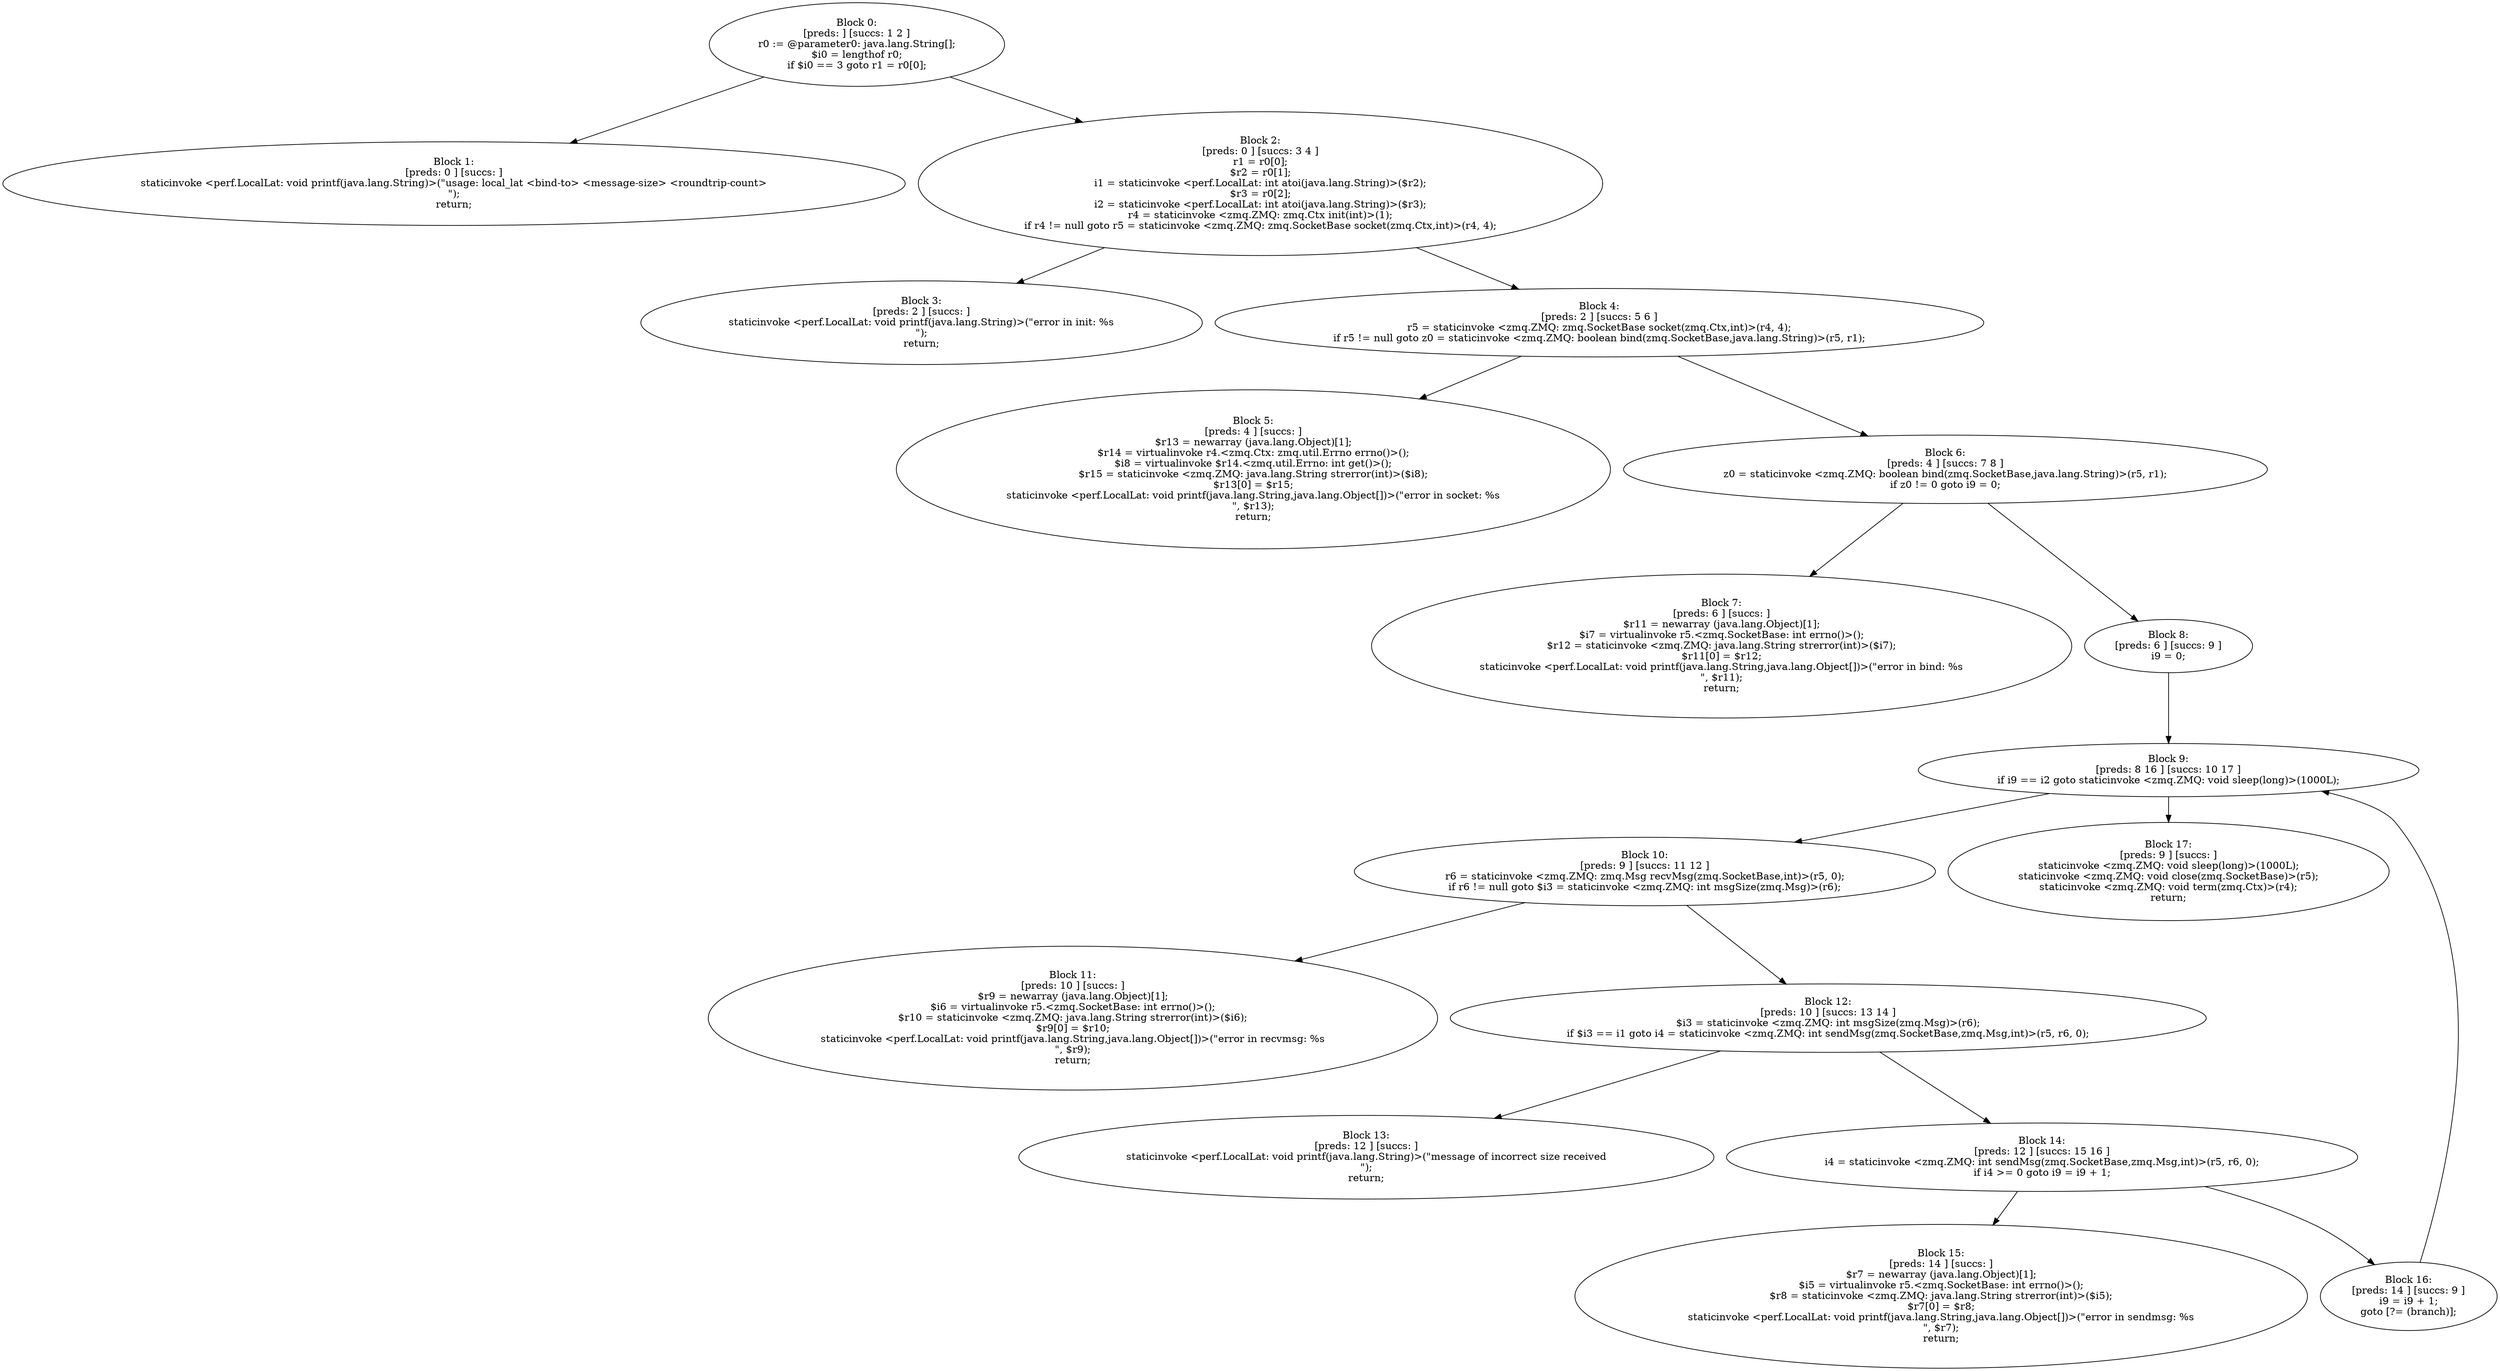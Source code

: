 digraph "unitGraph" {
    "Block 0:
[preds: ] [succs: 1 2 ]
r0 := @parameter0: java.lang.String[];
$i0 = lengthof r0;
if $i0 == 3 goto r1 = r0[0];
"
    "Block 1:
[preds: 0 ] [succs: ]
staticinvoke <perf.LocalLat: void printf(java.lang.String)>(\"usage: local_lat <bind-to> <message-size> <roundtrip-count>\n\");
return;
"
    "Block 2:
[preds: 0 ] [succs: 3 4 ]
r1 = r0[0];
$r2 = r0[1];
i1 = staticinvoke <perf.LocalLat: int atoi(java.lang.String)>($r2);
$r3 = r0[2];
i2 = staticinvoke <perf.LocalLat: int atoi(java.lang.String)>($r3);
r4 = staticinvoke <zmq.ZMQ: zmq.Ctx init(int)>(1);
if r4 != null goto r5 = staticinvoke <zmq.ZMQ: zmq.SocketBase socket(zmq.Ctx,int)>(r4, 4);
"
    "Block 3:
[preds: 2 ] [succs: ]
staticinvoke <perf.LocalLat: void printf(java.lang.String)>(\"error in init: %s\n\");
return;
"
    "Block 4:
[preds: 2 ] [succs: 5 6 ]
r5 = staticinvoke <zmq.ZMQ: zmq.SocketBase socket(zmq.Ctx,int)>(r4, 4);
if r5 != null goto z0 = staticinvoke <zmq.ZMQ: boolean bind(zmq.SocketBase,java.lang.String)>(r5, r1);
"
    "Block 5:
[preds: 4 ] [succs: ]
$r13 = newarray (java.lang.Object)[1];
$r14 = virtualinvoke r4.<zmq.Ctx: zmq.util.Errno errno()>();
$i8 = virtualinvoke $r14.<zmq.util.Errno: int get()>();
$r15 = staticinvoke <zmq.ZMQ: java.lang.String strerror(int)>($i8);
$r13[0] = $r15;
staticinvoke <perf.LocalLat: void printf(java.lang.String,java.lang.Object[])>(\"error in socket: %s\n\", $r13);
return;
"
    "Block 6:
[preds: 4 ] [succs: 7 8 ]
z0 = staticinvoke <zmq.ZMQ: boolean bind(zmq.SocketBase,java.lang.String)>(r5, r1);
if z0 != 0 goto i9 = 0;
"
    "Block 7:
[preds: 6 ] [succs: ]
$r11 = newarray (java.lang.Object)[1];
$i7 = virtualinvoke r5.<zmq.SocketBase: int errno()>();
$r12 = staticinvoke <zmq.ZMQ: java.lang.String strerror(int)>($i7);
$r11[0] = $r12;
staticinvoke <perf.LocalLat: void printf(java.lang.String,java.lang.Object[])>(\"error in bind: %s\n\", $r11);
return;
"
    "Block 8:
[preds: 6 ] [succs: 9 ]
i9 = 0;
"
    "Block 9:
[preds: 8 16 ] [succs: 10 17 ]
if i9 == i2 goto staticinvoke <zmq.ZMQ: void sleep(long)>(1000L);
"
    "Block 10:
[preds: 9 ] [succs: 11 12 ]
r6 = staticinvoke <zmq.ZMQ: zmq.Msg recvMsg(zmq.SocketBase,int)>(r5, 0);
if r6 != null goto $i3 = staticinvoke <zmq.ZMQ: int msgSize(zmq.Msg)>(r6);
"
    "Block 11:
[preds: 10 ] [succs: ]
$r9 = newarray (java.lang.Object)[1];
$i6 = virtualinvoke r5.<zmq.SocketBase: int errno()>();
$r10 = staticinvoke <zmq.ZMQ: java.lang.String strerror(int)>($i6);
$r9[0] = $r10;
staticinvoke <perf.LocalLat: void printf(java.lang.String,java.lang.Object[])>(\"error in recvmsg: %s\n\", $r9);
return;
"
    "Block 12:
[preds: 10 ] [succs: 13 14 ]
$i3 = staticinvoke <zmq.ZMQ: int msgSize(zmq.Msg)>(r6);
if $i3 == i1 goto i4 = staticinvoke <zmq.ZMQ: int sendMsg(zmq.SocketBase,zmq.Msg,int)>(r5, r6, 0);
"
    "Block 13:
[preds: 12 ] [succs: ]
staticinvoke <perf.LocalLat: void printf(java.lang.String)>(\"message of incorrect size received\n\");
return;
"
    "Block 14:
[preds: 12 ] [succs: 15 16 ]
i4 = staticinvoke <zmq.ZMQ: int sendMsg(zmq.SocketBase,zmq.Msg,int)>(r5, r6, 0);
if i4 >= 0 goto i9 = i9 + 1;
"
    "Block 15:
[preds: 14 ] [succs: ]
$r7 = newarray (java.lang.Object)[1];
$i5 = virtualinvoke r5.<zmq.SocketBase: int errno()>();
$r8 = staticinvoke <zmq.ZMQ: java.lang.String strerror(int)>($i5);
$r7[0] = $r8;
staticinvoke <perf.LocalLat: void printf(java.lang.String,java.lang.Object[])>(\"error in sendmsg: %s\n\", $r7);
return;
"
    "Block 16:
[preds: 14 ] [succs: 9 ]
i9 = i9 + 1;
goto [?= (branch)];
"
    "Block 17:
[preds: 9 ] [succs: ]
staticinvoke <zmq.ZMQ: void sleep(long)>(1000L);
staticinvoke <zmq.ZMQ: void close(zmq.SocketBase)>(r5);
staticinvoke <zmq.ZMQ: void term(zmq.Ctx)>(r4);
return;
"
    "Block 0:
[preds: ] [succs: 1 2 ]
r0 := @parameter0: java.lang.String[];
$i0 = lengthof r0;
if $i0 == 3 goto r1 = r0[0];
"->"Block 1:
[preds: 0 ] [succs: ]
staticinvoke <perf.LocalLat: void printf(java.lang.String)>(\"usage: local_lat <bind-to> <message-size> <roundtrip-count>\n\");
return;
";
    "Block 0:
[preds: ] [succs: 1 2 ]
r0 := @parameter0: java.lang.String[];
$i0 = lengthof r0;
if $i0 == 3 goto r1 = r0[0];
"->"Block 2:
[preds: 0 ] [succs: 3 4 ]
r1 = r0[0];
$r2 = r0[1];
i1 = staticinvoke <perf.LocalLat: int atoi(java.lang.String)>($r2);
$r3 = r0[2];
i2 = staticinvoke <perf.LocalLat: int atoi(java.lang.String)>($r3);
r4 = staticinvoke <zmq.ZMQ: zmq.Ctx init(int)>(1);
if r4 != null goto r5 = staticinvoke <zmq.ZMQ: zmq.SocketBase socket(zmq.Ctx,int)>(r4, 4);
";
    "Block 2:
[preds: 0 ] [succs: 3 4 ]
r1 = r0[0];
$r2 = r0[1];
i1 = staticinvoke <perf.LocalLat: int atoi(java.lang.String)>($r2);
$r3 = r0[2];
i2 = staticinvoke <perf.LocalLat: int atoi(java.lang.String)>($r3);
r4 = staticinvoke <zmq.ZMQ: zmq.Ctx init(int)>(1);
if r4 != null goto r5 = staticinvoke <zmq.ZMQ: zmq.SocketBase socket(zmq.Ctx,int)>(r4, 4);
"->"Block 3:
[preds: 2 ] [succs: ]
staticinvoke <perf.LocalLat: void printf(java.lang.String)>(\"error in init: %s\n\");
return;
";
    "Block 2:
[preds: 0 ] [succs: 3 4 ]
r1 = r0[0];
$r2 = r0[1];
i1 = staticinvoke <perf.LocalLat: int atoi(java.lang.String)>($r2);
$r3 = r0[2];
i2 = staticinvoke <perf.LocalLat: int atoi(java.lang.String)>($r3);
r4 = staticinvoke <zmq.ZMQ: zmq.Ctx init(int)>(1);
if r4 != null goto r5 = staticinvoke <zmq.ZMQ: zmq.SocketBase socket(zmq.Ctx,int)>(r4, 4);
"->"Block 4:
[preds: 2 ] [succs: 5 6 ]
r5 = staticinvoke <zmq.ZMQ: zmq.SocketBase socket(zmq.Ctx,int)>(r4, 4);
if r5 != null goto z0 = staticinvoke <zmq.ZMQ: boolean bind(zmq.SocketBase,java.lang.String)>(r5, r1);
";
    "Block 4:
[preds: 2 ] [succs: 5 6 ]
r5 = staticinvoke <zmq.ZMQ: zmq.SocketBase socket(zmq.Ctx,int)>(r4, 4);
if r5 != null goto z0 = staticinvoke <zmq.ZMQ: boolean bind(zmq.SocketBase,java.lang.String)>(r5, r1);
"->"Block 5:
[preds: 4 ] [succs: ]
$r13 = newarray (java.lang.Object)[1];
$r14 = virtualinvoke r4.<zmq.Ctx: zmq.util.Errno errno()>();
$i8 = virtualinvoke $r14.<zmq.util.Errno: int get()>();
$r15 = staticinvoke <zmq.ZMQ: java.lang.String strerror(int)>($i8);
$r13[0] = $r15;
staticinvoke <perf.LocalLat: void printf(java.lang.String,java.lang.Object[])>(\"error in socket: %s\n\", $r13);
return;
";
    "Block 4:
[preds: 2 ] [succs: 5 6 ]
r5 = staticinvoke <zmq.ZMQ: zmq.SocketBase socket(zmq.Ctx,int)>(r4, 4);
if r5 != null goto z0 = staticinvoke <zmq.ZMQ: boolean bind(zmq.SocketBase,java.lang.String)>(r5, r1);
"->"Block 6:
[preds: 4 ] [succs: 7 8 ]
z0 = staticinvoke <zmq.ZMQ: boolean bind(zmq.SocketBase,java.lang.String)>(r5, r1);
if z0 != 0 goto i9 = 0;
";
    "Block 6:
[preds: 4 ] [succs: 7 8 ]
z0 = staticinvoke <zmq.ZMQ: boolean bind(zmq.SocketBase,java.lang.String)>(r5, r1);
if z0 != 0 goto i9 = 0;
"->"Block 7:
[preds: 6 ] [succs: ]
$r11 = newarray (java.lang.Object)[1];
$i7 = virtualinvoke r5.<zmq.SocketBase: int errno()>();
$r12 = staticinvoke <zmq.ZMQ: java.lang.String strerror(int)>($i7);
$r11[0] = $r12;
staticinvoke <perf.LocalLat: void printf(java.lang.String,java.lang.Object[])>(\"error in bind: %s\n\", $r11);
return;
";
    "Block 6:
[preds: 4 ] [succs: 7 8 ]
z0 = staticinvoke <zmq.ZMQ: boolean bind(zmq.SocketBase,java.lang.String)>(r5, r1);
if z0 != 0 goto i9 = 0;
"->"Block 8:
[preds: 6 ] [succs: 9 ]
i9 = 0;
";
    "Block 8:
[preds: 6 ] [succs: 9 ]
i9 = 0;
"->"Block 9:
[preds: 8 16 ] [succs: 10 17 ]
if i9 == i2 goto staticinvoke <zmq.ZMQ: void sleep(long)>(1000L);
";
    "Block 9:
[preds: 8 16 ] [succs: 10 17 ]
if i9 == i2 goto staticinvoke <zmq.ZMQ: void sleep(long)>(1000L);
"->"Block 10:
[preds: 9 ] [succs: 11 12 ]
r6 = staticinvoke <zmq.ZMQ: zmq.Msg recvMsg(zmq.SocketBase,int)>(r5, 0);
if r6 != null goto $i3 = staticinvoke <zmq.ZMQ: int msgSize(zmq.Msg)>(r6);
";
    "Block 9:
[preds: 8 16 ] [succs: 10 17 ]
if i9 == i2 goto staticinvoke <zmq.ZMQ: void sleep(long)>(1000L);
"->"Block 17:
[preds: 9 ] [succs: ]
staticinvoke <zmq.ZMQ: void sleep(long)>(1000L);
staticinvoke <zmq.ZMQ: void close(zmq.SocketBase)>(r5);
staticinvoke <zmq.ZMQ: void term(zmq.Ctx)>(r4);
return;
";
    "Block 10:
[preds: 9 ] [succs: 11 12 ]
r6 = staticinvoke <zmq.ZMQ: zmq.Msg recvMsg(zmq.SocketBase,int)>(r5, 0);
if r6 != null goto $i3 = staticinvoke <zmq.ZMQ: int msgSize(zmq.Msg)>(r6);
"->"Block 11:
[preds: 10 ] [succs: ]
$r9 = newarray (java.lang.Object)[1];
$i6 = virtualinvoke r5.<zmq.SocketBase: int errno()>();
$r10 = staticinvoke <zmq.ZMQ: java.lang.String strerror(int)>($i6);
$r9[0] = $r10;
staticinvoke <perf.LocalLat: void printf(java.lang.String,java.lang.Object[])>(\"error in recvmsg: %s\n\", $r9);
return;
";
    "Block 10:
[preds: 9 ] [succs: 11 12 ]
r6 = staticinvoke <zmq.ZMQ: zmq.Msg recvMsg(zmq.SocketBase,int)>(r5, 0);
if r6 != null goto $i3 = staticinvoke <zmq.ZMQ: int msgSize(zmq.Msg)>(r6);
"->"Block 12:
[preds: 10 ] [succs: 13 14 ]
$i3 = staticinvoke <zmq.ZMQ: int msgSize(zmq.Msg)>(r6);
if $i3 == i1 goto i4 = staticinvoke <zmq.ZMQ: int sendMsg(zmq.SocketBase,zmq.Msg,int)>(r5, r6, 0);
";
    "Block 12:
[preds: 10 ] [succs: 13 14 ]
$i3 = staticinvoke <zmq.ZMQ: int msgSize(zmq.Msg)>(r6);
if $i3 == i1 goto i4 = staticinvoke <zmq.ZMQ: int sendMsg(zmq.SocketBase,zmq.Msg,int)>(r5, r6, 0);
"->"Block 13:
[preds: 12 ] [succs: ]
staticinvoke <perf.LocalLat: void printf(java.lang.String)>(\"message of incorrect size received\n\");
return;
";
    "Block 12:
[preds: 10 ] [succs: 13 14 ]
$i3 = staticinvoke <zmq.ZMQ: int msgSize(zmq.Msg)>(r6);
if $i3 == i1 goto i4 = staticinvoke <zmq.ZMQ: int sendMsg(zmq.SocketBase,zmq.Msg,int)>(r5, r6, 0);
"->"Block 14:
[preds: 12 ] [succs: 15 16 ]
i4 = staticinvoke <zmq.ZMQ: int sendMsg(zmq.SocketBase,zmq.Msg,int)>(r5, r6, 0);
if i4 >= 0 goto i9 = i9 + 1;
";
    "Block 14:
[preds: 12 ] [succs: 15 16 ]
i4 = staticinvoke <zmq.ZMQ: int sendMsg(zmq.SocketBase,zmq.Msg,int)>(r5, r6, 0);
if i4 >= 0 goto i9 = i9 + 1;
"->"Block 15:
[preds: 14 ] [succs: ]
$r7 = newarray (java.lang.Object)[1];
$i5 = virtualinvoke r5.<zmq.SocketBase: int errno()>();
$r8 = staticinvoke <zmq.ZMQ: java.lang.String strerror(int)>($i5);
$r7[0] = $r8;
staticinvoke <perf.LocalLat: void printf(java.lang.String,java.lang.Object[])>(\"error in sendmsg: %s\n\", $r7);
return;
";
    "Block 14:
[preds: 12 ] [succs: 15 16 ]
i4 = staticinvoke <zmq.ZMQ: int sendMsg(zmq.SocketBase,zmq.Msg,int)>(r5, r6, 0);
if i4 >= 0 goto i9 = i9 + 1;
"->"Block 16:
[preds: 14 ] [succs: 9 ]
i9 = i9 + 1;
goto [?= (branch)];
";
    "Block 16:
[preds: 14 ] [succs: 9 ]
i9 = i9 + 1;
goto [?= (branch)];
"->"Block 9:
[preds: 8 16 ] [succs: 10 17 ]
if i9 == i2 goto staticinvoke <zmq.ZMQ: void sleep(long)>(1000L);
";
}
